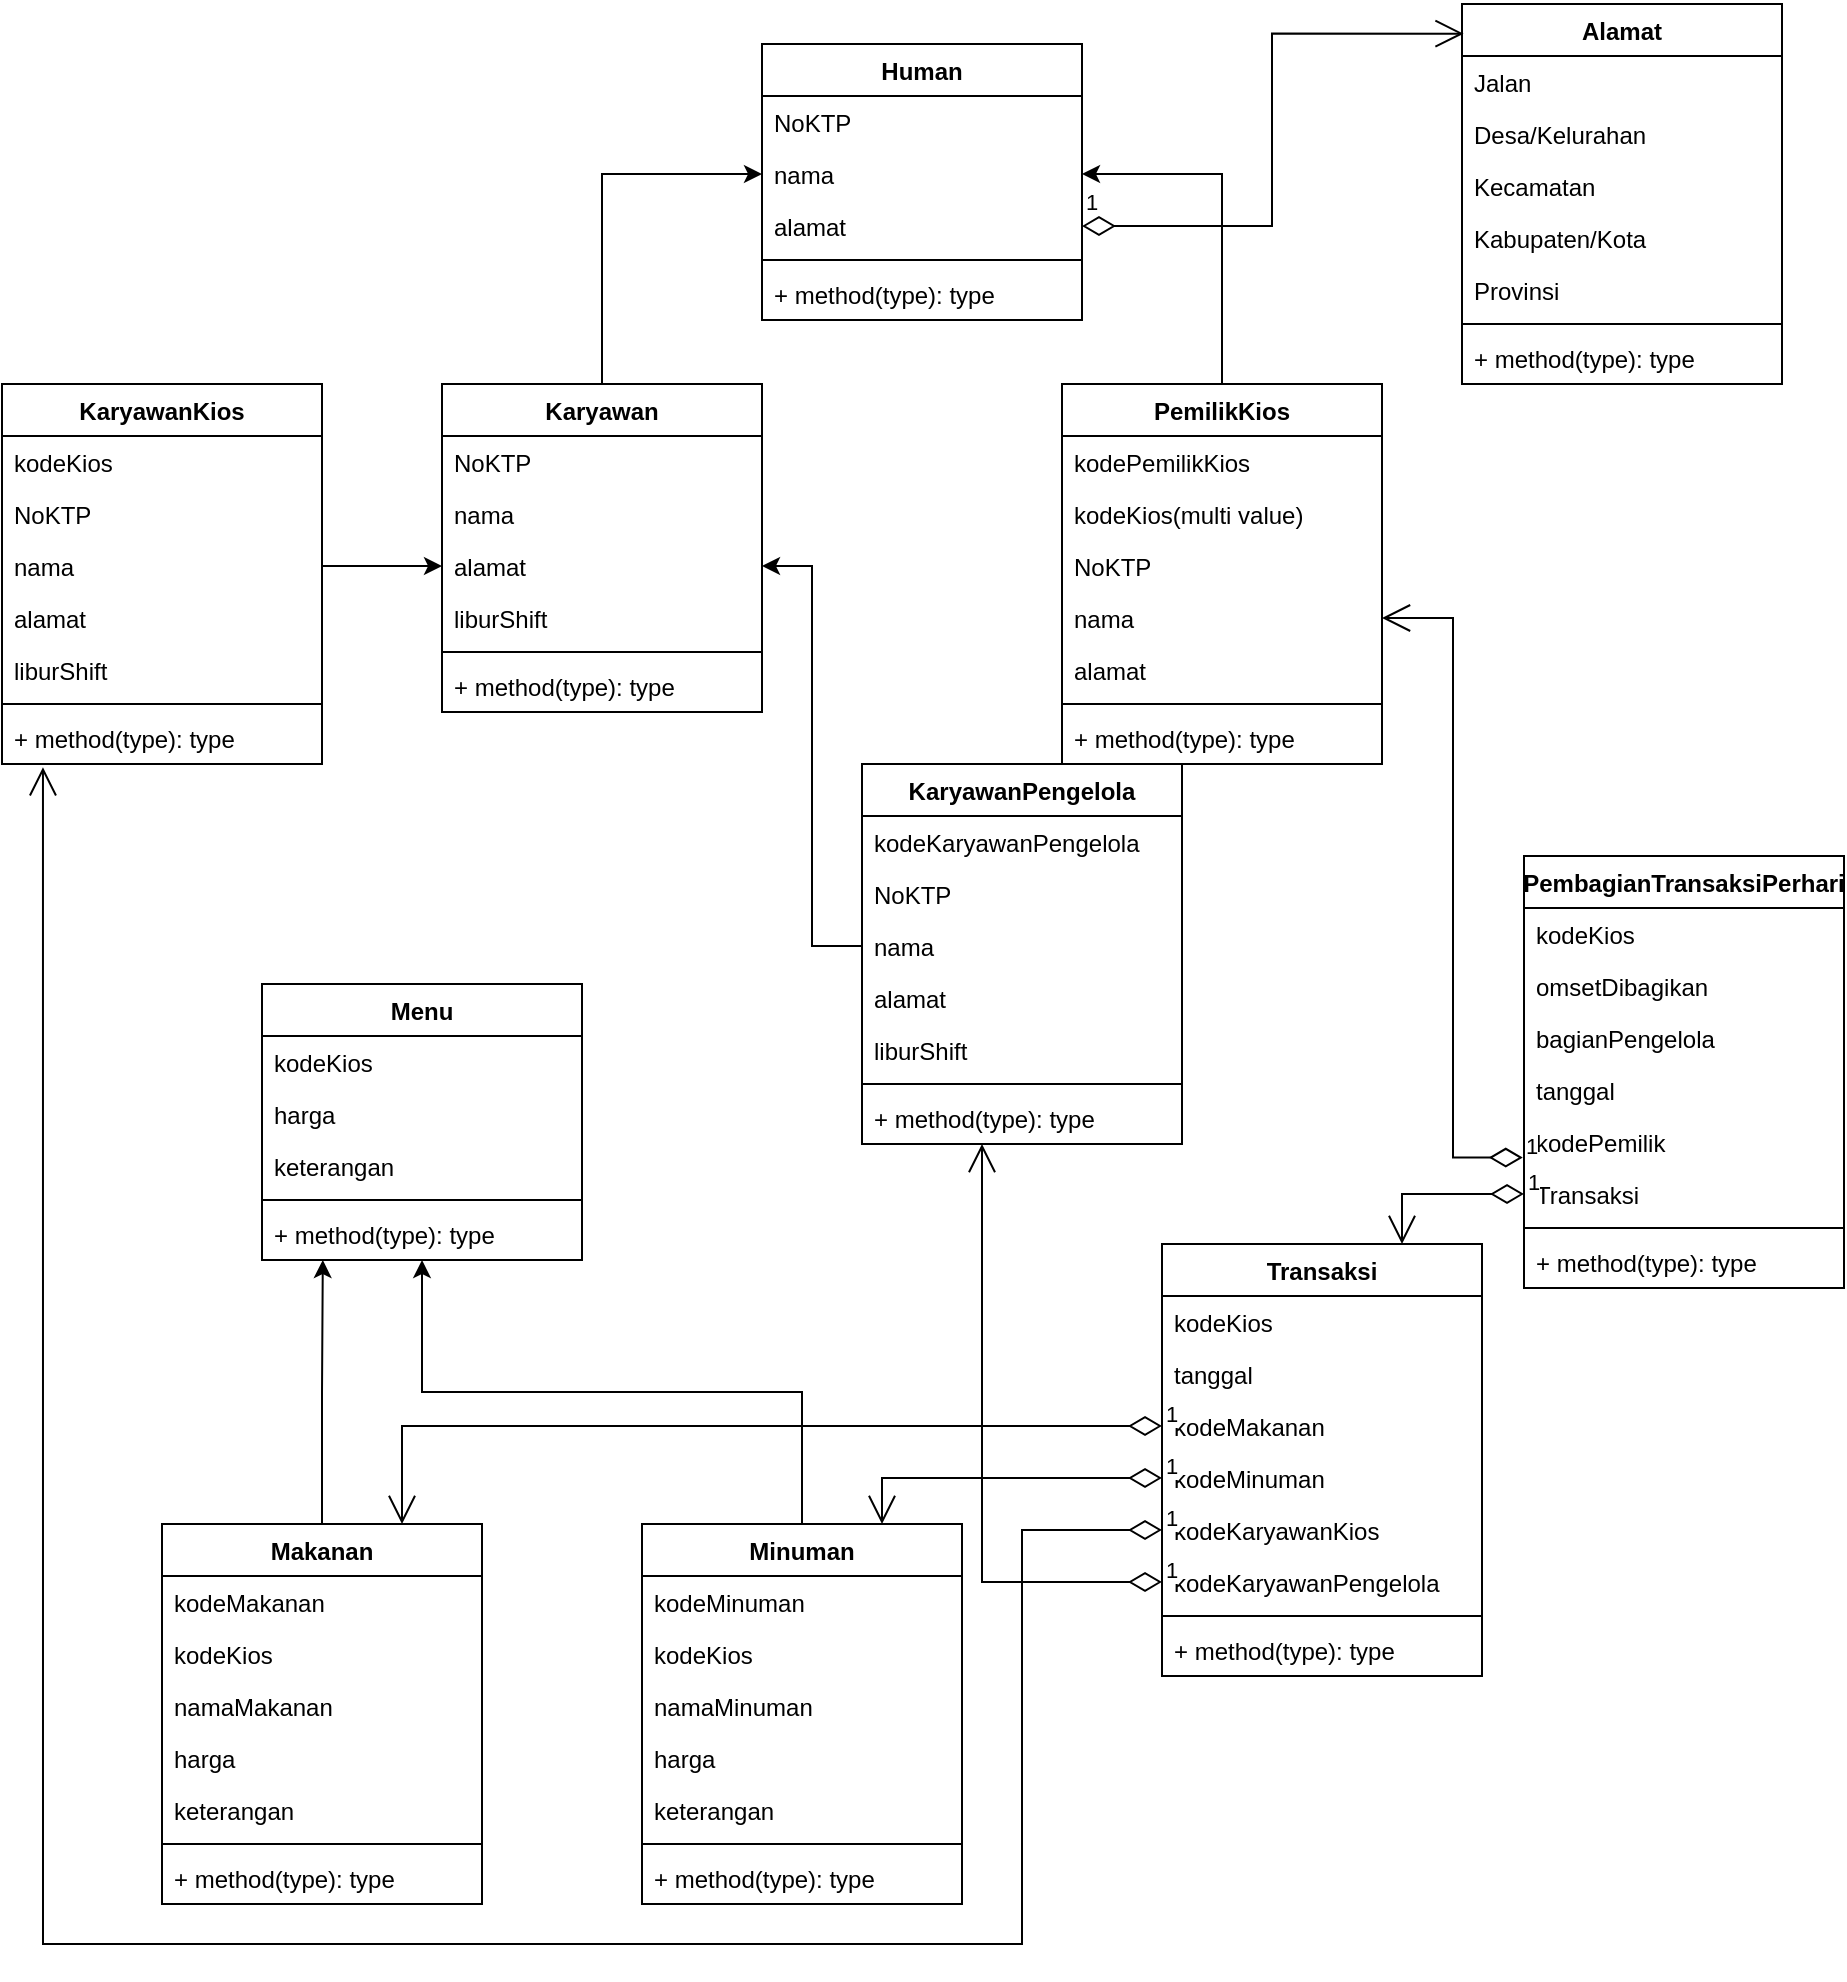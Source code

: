 <mxfile version="20.8.23" type="device"><diagram name="Halaman-1" id="6ofAH25iARzf1ctLjgQJ"><mxGraphModel dx="2150" dy="2071" grid="1" gridSize="10" guides="1" tooltips="1" connect="1" arrows="1" fold="1" page="1" pageScale="1" pageWidth="827" pageHeight="1169" math="0" shadow="0"><root><mxCell id="0"/><mxCell id="1" parent="0"/><mxCell id="AUFHGfvZQQI3tY8rXeP7-1" value="KaryawanKios" style="swimlane;fontStyle=1;align=center;verticalAlign=top;childLayout=stackLayout;horizontal=1;startSize=26;horizontalStack=0;resizeParent=1;resizeParentMax=0;resizeLast=0;collapsible=1;marginBottom=0;" vertex="1" parent="1"><mxGeometry x="320" y="-150" width="160" height="190" as="geometry"/></mxCell><mxCell id="AUFHGfvZQQI3tY8rXeP7-2" value="kodeKios" style="text;strokeColor=none;fillColor=none;align=left;verticalAlign=top;spacingLeft=4;spacingRight=4;overflow=hidden;rotatable=0;points=[[0,0.5],[1,0.5]];portConstraint=eastwest;" vertex="1" parent="AUFHGfvZQQI3tY8rXeP7-1"><mxGeometry y="26" width="160" height="26" as="geometry"/></mxCell><mxCell id="AUFHGfvZQQI3tY8rXeP7-14" value="NoKTP&#10;" style="text;strokeColor=none;fillColor=none;align=left;verticalAlign=top;spacingLeft=4;spacingRight=4;overflow=hidden;rotatable=0;points=[[0,0.5],[1,0.5]];portConstraint=eastwest;" vertex="1" parent="AUFHGfvZQQI3tY8rXeP7-1"><mxGeometry y="52" width="160" height="26" as="geometry"/></mxCell><mxCell id="AUFHGfvZQQI3tY8rXeP7-13" value="nama" style="text;strokeColor=none;fillColor=none;align=left;verticalAlign=top;spacingLeft=4;spacingRight=4;overflow=hidden;rotatable=0;points=[[0,0.5],[1,0.5]];portConstraint=eastwest;" vertex="1" parent="AUFHGfvZQQI3tY8rXeP7-1"><mxGeometry y="78" width="160" height="26" as="geometry"/></mxCell><mxCell id="AUFHGfvZQQI3tY8rXeP7-11" value="alamat" style="text;strokeColor=none;fillColor=none;align=left;verticalAlign=top;spacingLeft=4;spacingRight=4;overflow=hidden;rotatable=0;points=[[0,0.5],[1,0.5]];portConstraint=eastwest;" vertex="1" parent="AUFHGfvZQQI3tY8rXeP7-1"><mxGeometry y="104" width="160" height="26" as="geometry"/></mxCell><mxCell id="AUFHGfvZQQI3tY8rXeP7-10" value="liburShift" style="text;strokeColor=none;fillColor=none;align=left;verticalAlign=top;spacingLeft=4;spacingRight=4;overflow=hidden;rotatable=0;points=[[0,0.5],[1,0.5]];portConstraint=eastwest;" vertex="1" parent="AUFHGfvZQQI3tY8rXeP7-1"><mxGeometry y="130" width="160" height="26" as="geometry"/></mxCell><mxCell id="AUFHGfvZQQI3tY8rXeP7-3" value="" style="line;strokeWidth=1;fillColor=none;align=left;verticalAlign=middle;spacingTop=-1;spacingLeft=3;spacingRight=3;rotatable=0;labelPosition=right;points=[];portConstraint=eastwest;strokeColor=inherit;" vertex="1" parent="AUFHGfvZQQI3tY8rXeP7-1"><mxGeometry y="156" width="160" height="8" as="geometry"/></mxCell><mxCell id="AUFHGfvZQQI3tY8rXeP7-4" value="+ method(type): type" style="text;strokeColor=none;fillColor=none;align=left;verticalAlign=top;spacingLeft=4;spacingRight=4;overflow=hidden;rotatable=0;points=[[0,0.5],[1,0.5]];portConstraint=eastwest;" vertex="1" parent="AUFHGfvZQQI3tY8rXeP7-1"><mxGeometry y="164" width="160" height="26" as="geometry"/></mxCell><mxCell id="AUFHGfvZQQI3tY8rXeP7-15" value="KaryawanPengelola" style="swimlane;fontStyle=1;align=center;verticalAlign=top;childLayout=stackLayout;horizontal=1;startSize=26;horizontalStack=0;resizeParent=1;resizeParentMax=0;resizeLast=0;collapsible=1;marginBottom=0;" vertex="1" parent="1"><mxGeometry x="750" y="40" width="160" height="190" as="geometry"/></mxCell><mxCell id="AUFHGfvZQQI3tY8rXeP7-16" value="kodeKaryawanPengelola" style="text;strokeColor=none;fillColor=none;align=left;verticalAlign=top;spacingLeft=4;spacingRight=4;overflow=hidden;rotatable=0;points=[[0,0.5],[1,0.5]];portConstraint=eastwest;" vertex="1" parent="AUFHGfvZQQI3tY8rXeP7-15"><mxGeometry y="26" width="160" height="26" as="geometry"/></mxCell><mxCell id="AUFHGfvZQQI3tY8rXeP7-17" value="NoKTP&#10;" style="text;strokeColor=none;fillColor=none;align=left;verticalAlign=top;spacingLeft=4;spacingRight=4;overflow=hidden;rotatable=0;points=[[0,0.5],[1,0.5]];portConstraint=eastwest;" vertex="1" parent="AUFHGfvZQQI3tY8rXeP7-15"><mxGeometry y="52" width="160" height="26" as="geometry"/></mxCell><mxCell id="AUFHGfvZQQI3tY8rXeP7-18" value="nama" style="text;strokeColor=none;fillColor=none;align=left;verticalAlign=top;spacingLeft=4;spacingRight=4;overflow=hidden;rotatable=0;points=[[0,0.5],[1,0.5]];portConstraint=eastwest;" vertex="1" parent="AUFHGfvZQQI3tY8rXeP7-15"><mxGeometry y="78" width="160" height="26" as="geometry"/></mxCell><mxCell id="AUFHGfvZQQI3tY8rXeP7-19" value="alamat" style="text;strokeColor=none;fillColor=none;align=left;verticalAlign=top;spacingLeft=4;spacingRight=4;overflow=hidden;rotatable=0;points=[[0,0.5],[1,0.5]];portConstraint=eastwest;" vertex="1" parent="AUFHGfvZQQI3tY8rXeP7-15"><mxGeometry y="104" width="160" height="26" as="geometry"/></mxCell><mxCell id="AUFHGfvZQQI3tY8rXeP7-20" value="liburShift" style="text;strokeColor=none;fillColor=none;align=left;verticalAlign=top;spacingLeft=4;spacingRight=4;overflow=hidden;rotatable=0;points=[[0,0.5],[1,0.5]];portConstraint=eastwest;" vertex="1" parent="AUFHGfvZQQI3tY8rXeP7-15"><mxGeometry y="130" width="160" height="26" as="geometry"/></mxCell><mxCell id="AUFHGfvZQQI3tY8rXeP7-21" value="" style="line;strokeWidth=1;fillColor=none;align=left;verticalAlign=middle;spacingTop=-1;spacingLeft=3;spacingRight=3;rotatable=0;labelPosition=right;points=[];portConstraint=eastwest;strokeColor=inherit;" vertex="1" parent="AUFHGfvZQQI3tY8rXeP7-15"><mxGeometry y="156" width="160" height="8" as="geometry"/></mxCell><mxCell id="AUFHGfvZQQI3tY8rXeP7-22" value="+ method(type): type" style="text;strokeColor=none;fillColor=none;align=left;verticalAlign=top;spacingLeft=4;spacingRight=4;overflow=hidden;rotatable=0;points=[[0,0.5],[1,0.5]];portConstraint=eastwest;" vertex="1" parent="AUFHGfvZQQI3tY8rXeP7-15"><mxGeometry y="164" width="160" height="26" as="geometry"/></mxCell><mxCell id="AUFHGfvZQQI3tY8rXeP7-87" style="edgeStyle=orthogonalEdgeStyle;rounded=0;orthogonalLoop=1;jettySize=auto;html=1;exitX=0.5;exitY=0;exitDx=0;exitDy=0;entryX=1;entryY=0.5;entryDx=0;entryDy=0;" edge="1" parent="1" source="AUFHGfvZQQI3tY8rXeP7-23" target="AUFHGfvZQQI3tY8rXeP7-81"><mxGeometry relative="1" as="geometry"/></mxCell><mxCell id="AUFHGfvZQQI3tY8rXeP7-23" value="PemilikKios" style="swimlane;fontStyle=1;align=center;verticalAlign=top;childLayout=stackLayout;horizontal=1;startSize=26;horizontalStack=0;resizeParent=1;resizeParentMax=0;resizeLast=0;collapsible=1;marginBottom=0;" vertex="1" parent="1"><mxGeometry x="850" y="-150" width="160" height="190" as="geometry"/></mxCell><mxCell id="AUFHGfvZQQI3tY8rXeP7-24" value="kodePemilikKios" style="text;strokeColor=none;fillColor=none;align=left;verticalAlign=top;spacingLeft=4;spacingRight=4;overflow=hidden;rotatable=0;points=[[0,0.5],[1,0.5]];portConstraint=eastwest;" vertex="1" parent="AUFHGfvZQQI3tY8rXeP7-23"><mxGeometry y="26" width="160" height="26" as="geometry"/></mxCell><mxCell id="AUFHGfvZQQI3tY8rXeP7-28" value="kodeKios(multi value)" style="text;strokeColor=none;fillColor=none;align=left;verticalAlign=top;spacingLeft=4;spacingRight=4;overflow=hidden;rotatable=0;points=[[0,0.5],[1,0.5]];portConstraint=eastwest;" vertex="1" parent="AUFHGfvZQQI3tY8rXeP7-23"><mxGeometry y="52" width="160" height="26" as="geometry"/></mxCell><mxCell id="AUFHGfvZQQI3tY8rXeP7-25" value="NoKTP&#10;" style="text;strokeColor=none;fillColor=none;align=left;verticalAlign=top;spacingLeft=4;spacingRight=4;overflow=hidden;rotatable=0;points=[[0,0.5],[1,0.5]];portConstraint=eastwest;" vertex="1" parent="AUFHGfvZQQI3tY8rXeP7-23"><mxGeometry y="78" width="160" height="26" as="geometry"/></mxCell><mxCell id="AUFHGfvZQQI3tY8rXeP7-26" value="nama" style="text;strokeColor=none;fillColor=none;align=left;verticalAlign=top;spacingLeft=4;spacingRight=4;overflow=hidden;rotatable=0;points=[[0,0.5],[1,0.5]];portConstraint=eastwest;" vertex="1" parent="AUFHGfvZQQI3tY8rXeP7-23"><mxGeometry y="104" width="160" height="26" as="geometry"/></mxCell><mxCell id="AUFHGfvZQQI3tY8rXeP7-27" value="alamat" style="text;strokeColor=none;fillColor=none;align=left;verticalAlign=top;spacingLeft=4;spacingRight=4;overflow=hidden;rotatable=0;points=[[0,0.5],[1,0.5]];portConstraint=eastwest;" vertex="1" parent="AUFHGfvZQQI3tY8rXeP7-23"><mxGeometry y="130" width="160" height="26" as="geometry"/></mxCell><mxCell id="AUFHGfvZQQI3tY8rXeP7-29" value="" style="line;strokeWidth=1;fillColor=none;align=left;verticalAlign=middle;spacingTop=-1;spacingLeft=3;spacingRight=3;rotatable=0;labelPosition=right;points=[];portConstraint=eastwest;strokeColor=inherit;" vertex="1" parent="AUFHGfvZQQI3tY8rXeP7-23"><mxGeometry y="156" width="160" height="8" as="geometry"/></mxCell><mxCell id="AUFHGfvZQQI3tY8rXeP7-30" value="+ method(type): type" style="text;strokeColor=none;fillColor=none;align=left;verticalAlign=top;spacingLeft=4;spacingRight=4;overflow=hidden;rotatable=0;points=[[0,0.5],[1,0.5]];portConstraint=eastwest;" vertex="1" parent="AUFHGfvZQQI3tY8rXeP7-23"><mxGeometry y="164" width="160" height="26" as="geometry"/></mxCell><mxCell id="AUFHGfvZQQI3tY8rXeP7-106" style="edgeStyle=orthogonalEdgeStyle;rounded=0;orthogonalLoop=1;jettySize=auto;html=1;entryX=0.19;entryY=1;entryDx=0;entryDy=0;entryPerimeter=0;" edge="1" parent="1" source="AUFHGfvZQQI3tY8rXeP7-31" target="AUFHGfvZQQI3tY8rXeP7-105"><mxGeometry relative="1" as="geometry"/></mxCell><mxCell id="AUFHGfvZQQI3tY8rXeP7-31" value="Makanan" style="swimlane;fontStyle=1;align=center;verticalAlign=top;childLayout=stackLayout;horizontal=1;startSize=26;horizontalStack=0;resizeParent=1;resizeParentMax=0;resizeLast=0;collapsible=1;marginBottom=0;" vertex="1" parent="1"><mxGeometry x="400" y="420" width="160" height="190" as="geometry"/></mxCell><mxCell id="AUFHGfvZQQI3tY8rXeP7-32" value="kodeMakanan" style="text;strokeColor=none;fillColor=none;align=left;verticalAlign=top;spacingLeft=4;spacingRight=4;overflow=hidden;rotatable=0;points=[[0,0.5],[1,0.5]];portConstraint=eastwest;" vertex="1" parent="AUFHGfvZQQI3tY8rXeP7-31"><mxGeometry y="26" width="160" height="26" as="geometry"/></mxCell><mxCell id="AUFHGfvZQQI3tY8rXeP7-33" value="kodeKios" style="text;strokeColor=none;fillColor=none;align=left;verticalAlign=top;spacingLeft=4;spacingRight=4;overflow=hidden;rotatable=0;points=[[0,0.5],[1,0.5]];portConstraint=eastwest;" vertex="1" parent="AUFHGfvZQQI3tY8rXeP7-31"><mxGeometry y="52" width="160" height="26" as="geometry"/></mxCell><mxCell id="AUFHGfvZQQI3tY8rXeP7-34" value="namaMakanan" style="text;strokeColor=none;fillColor=none;align=left;verticalAlign=top;spacingLeft=4;spacingRight=4;overflow=hidden;rotatable=0;points=[[0,0.5],[1,0.5]];portConstraint=eastwest;" vertex="1" parent="AUFHGfvZQQI3tY8rXeP7-31"><mxGeometry y="78" width="160" height="26" as="geometry"/></mxCell><mxCell id="AUFHGfvZQQI3tY8rXeP7-35" value="harga" style="text;strokeColor=none;fillColor=none;align=left;verticalAlign=top;spacingLeft=4;spacingRight=4;overflow=hidden;rotatable=0;points=[[0,0.5],[1,0.5]];portConstraint=eastwest;" vertex="1" parent="AUFHGfvZQQI3tY8rXeP7-31"><mxGeometry y="104" width="160" height="26" as="geometry"/></mxCell><mxCell id="AUFHGfvZQQI3tY8rXeP7-36" value="keterangan" style="text;strokeColor=none;fillColor=none;align=left;verticalAlign=top;spacingLeft=4;spacingRight=4;overflow=hidden;rotatable=0;points=[[0,0.5],[1,0.5]];portConstraint=eastwest;" vertex="1" parent="AUFHGfvZQQI3tY8rXeP7-31"><mxGeometry y="130" width="160" height="26" as="geometry"/></mxCell><mxCell id="AUFHGfvZQQI3tY8rXeP7-37" value="" style="line;strokeWidth=1;fillColor=none;align=left;verticalAlign=middle;spacingTop=-1;spacingLeft=3;spacingRight=3;rotatable=0;labelPosition=right;points=[];portConstraint=eastwest;strokeColor=inherit;" vertex="1" parent="AUFHGfvZQQI3tY8rXeP7-31"><mxGeometry y="156" width="160" height="8" as="geometry"/></mxCell><mxCell id="AUFHGfvZQQI3tY8rXeP7-38" value="+ method(type): type" style="text;strokeColor=none;fillColor=none;align=left;verticalAlign=top;spacingLeft=4;spacingRight=4;overflow=hidden;rotatable=0;points=[[0,0.5],[1,0.5]];portConstraint=eastwest;" vertex="1" parent="AUFHGfvZQQI3tY8rXeP7-31"><mxGeometry y="164" width="160" height="26" as="geometry"/></mxCell><mxCell id="AUFHGfvZQQI3tY8rXeP7-107" style="edgeStyle=orthogonalEdgeStyle;rounded=0;orthogonalLoop=1;jettySize=auto;html=1;exitX=0.5;exitY=0;exitDx=0;exitDy=0;" edge="1" parent="1" source="AUFHGfvZQQI3tY8rXeP7-39" target="AUFHGfvZQQI3tY8rXeP7-98"><mxGeometry relative="1" as="geometry"/></mxCell><mxCell id="AUFHGfvZQQI3tY8rXeP7-39" value="Minuman" style="swimlane;fontStyle=1;align=center;verticalAlign=top;childLayout=stackLayout;horizontal=1;startSize=26;horizontalStack=0;resizeParent=1;resizeParentMax=0;resizeLast=0;collapsible=1;marginBottom=0;" vertex="1" parent="1"><mxGeometry x="640" y="420" width="160" height="190" as="geometry"/></mxCell><mxCell id="AUFHGfvZQQI3tY8rXeP7-40" value="kodeMinuman" style="text;strokeColor=none;fillColor=none;align=left;verticalAlign=top;spacingLeft=4;spacingRight=4;overflow=hidden;rotatable=0;points=[[0,0.5],[1,0.5]];portConstraint=eastwest;" vertex="1" parent="AUFHGfvZQQI3tY8rXeP7-39"><mxGeometry y="26" width="160" height="26" as="geometry"/></mxCell><mxCell id="AUFHGfvZQQI3tY8rXeP7-41" value="kodeKios" style="text;strokeColor=none;fillColor=none;align=left;verticalAlign=top;spacingLeft=4;spacingRight=4;overflow=hidden;rotatable=0;points=[[0,0.5],[1,0.5]];portConstraint=eastwest;" vertex="1" parent="AUFHGfvZQQI3tY8rXeP7-39"><mxGeometry y="52" width="160" height="26" as="geometry"/></mxCell><mxCell id="AUFHGfvZQQI3tY8rXeP7-42" value="namaMinuman" style="text;strokeColor=none;fillColor=none;align=left;verticalAlign=top;spacingLeft=4;spacingRight=4;overflow=hidden;rotatable=0;points=[[0,0.5],[1,0.5]];portConstraint=eastwest;" vertex="1" parent="AUFHGfvZQQI3tY8rXeP7-39"><mxGeometry y="78" width="160" height="26" as="geometry"/></mxCell><mxCell id="AUFHGfvZQQI3tY8rXeP7-43" value="harga" style="text;strokeColor=none;fillColor=none;align=left;verticalAlign=top;spacingLeft=4;spacingRight=4;overflow=hidden;rotatable=0;points=[[0,0.5],[1,0.5]];portConstraint=eastwest;" vertex="1" parent="AUFHGfvZQQI3tY8rXeP7-39"><mxGeometry y="104" width="160" height="26" as="geometry"/></mxCell><mxCell id="AUFHGfvZQQI3tY8rXeP7-44" value="keterangan" style="text;strokeColor=none;fillColor=none;align=left;verticalAlign=top;spacingLeft=4;spacingRight=4;overflow=hidden;rotatable=0;points=[[0,0.5],[1,0.5]];portConstraint=eastwest;" vertex="1" parent="AUFHGfvZQQI3tY8rXeP7-39"><mxGeometry y="130" width="160" height="26" as="geometry"/></mxCell><mxCell id="AUFHGfvZQQI3tY8rXeP7-45" value="" style="line;strokeWidth=1;fillColor=none;align=left;verticalAlign=middle;spacingTop=-1;spacingLeft=3;spacingRight=3;rotatable=0;labelPosition=right;points=[];portConstraint=eastwest;strokeColor=inherit;" vertex="1" parent="AUFHGfvZQQI3tY8rXeP7-39"><mxGeometry y="156" width="160" height="8" as="geometry"/></mxCell><mxCell id="AUFHGfvZQQI3tY8rXeP7-46" value="+ method(type): type" style="text;strokeColor=none;fillColor=none;align=left;verticalAlign=top;spacingLeft=4;spacingRight=4;overflow=hidden;rotatable=0;points=[[0,0.5],[1,0.5]];portConstraint=eastwest;" vertex="1" parent="AUFHGfvZQQI3tY8rXeP7-39"><mxGeometry y="164" width="160" height="26" as="geometry"/></mxCell><mxCell id="AUFHGfvZQQI3tY8rXeP7-47" value="Transaksi" style="swimlane;fontStyle=1;align=center;verticalAlign=top;childLayout=stackLayout;horizontal=1;startSize=26;horizontalStack=0;resizeParent=1;resizeParentMax=0;resizeLast=0;collapsible=1;marginBottom=0;" vertex="1" parent="1"><mxGeometry x="900" y="280" width="160" height="216" as="geometry"/></mxCell><mxCell id="AUFHGfvZQQI3tY8rXeP7-49" value="kodeKios" style="text;strokeColor=none;fillColor=none;align=left;verticalAlign=top;spacingLeft=4;spacingRight=4;overflow=hidden;rotatable=0;points=[[0,0.5],[1,0.5]];portConstraint=eastwest;" vertex="1" parent="AUFHGfvZQQI3tY8rXeP7-47"><mxGeometry y="26" width="160" height="26" as="geometry"/></mxCell><mxCell id="AUFHGfvZQQI3tY8rXeP7-50" value="tanggal" style="text;strokeColor=none;fillColor=none;align=left;verticalAlign=top;spacingLeft=4;spacingRight=4;overflow=hidden;rotatable=0;points=[[0,0.5],[1,0.5]];portConstraint=eastwest;" vertex="1" parent="AUFHGfvZQQI3tY8rXeP7-47"><mxGeometry y="52" width="160" height="26" as="geometry"/></mxCell><mxCell id="AUFHGfvZQQI3tY8rXeP7-51" value="kodeMakanan" style="text;strokeColor=none;fillColor=none;align=left;verticalAlign=top;spacingLeft=4;spacingRight=4;overflow=hidden;rotatable=0;points=[[0,0.5],[1,0.5]];portConstraint=eastwest;" vertex="1" parent="AUFHGfvZQQI3tY8rXeP7-47"><mxGeometry y="78" width="160" height="26" as="geometry"/></mxCell><mxCell id="AUFHGfvZQQI3tY8rXeP7-55" value="kodeMinuman" style="text;strokeColor=none;fillColor=none;align=left;verticalAlign=top;spacingLeft=4;spacingRight=4;overflow=hidden;rotatable=0;points=[[0,0.5],[1,0.5]];portConstraint=eastwest;" vertex="1" parent="AUFHGfvZQQI3tY8rXeP7-47"><mxGeometry y="104" width="160" height="26" as="geometry"/></mxCell><mxCell id="AUFHGfvZQQI3tY8rXeP7-52" value="kodeKaryawanKios" style="text;strokeColor=none;fillColor=none;align=left;verticalAlign=top;spacingLeft=4;spacingRight=4;overflow=hidden;rotatable=0;points=[[0,0.5],[1,0.5]];portConstraint=eastwest;" vertex="1" parent="AUFHGfvZQQI3tY8rXeP7-47"><mxGeometry y="130" width="160" height="26" as="geometry"/></mxCell><mxCell id="AUFHGfvZQQI3tY8rXeP7-57" value="kodeKaryawanPengelola" style="text;strokeColor=none;fillColor=none;align=left;verticalAlign=top;spacingLeft=4;spacingRight=4;overflow=hidden;rotatable=0;points=[[0,0.5],[1,0.5]];portConstraint=eastwest;" vertex="1" parent="AUFHGfvZQQI3tY8rXeP7-47"><mxGeometry y="156" width="160" height="26" as="geometry"/></mxCell><mxCell id="AUFHGfvZQQI3tY8rXeP7-53" value="" style="line;strokeWidth=1;fillColor=none;align=left;verticalAlign=middle;spacingTop=-1;spacingLeft=3;spacingRight=3;rotatable=0;labelPosition=right;points=[];portConstraint=eastwest;strokeColor=inherit;" vertex="1" parent="AUFHGfvZQQI3tY8rXeP7-47"><mxGeometry y="182" width="160" height="8" as="geometry"/></mxCell><mxCell id="AUFHGfvZQQI3tY8rXeP7-54" value="+ method(type): type" style="text;strokeColor=none;fillColor=none;align=left;verticalAlign=top;spacingLeft=4;spacingRight=4;overflow=hidden;rotatable=0;points=[[0,0.5],[1,0.5]];portConstraint=eastwest;" vertex="1" parent="AUFHGfvZQQI3tY8rXeP7-47"><mxGeometry y="190" width="160" height="26" as="geometry"/></mxCell><mxCell id="AUFHGfvZQQI3tY8rXeP7-58" value="PembagianTransaksiPerhari" style="swimlane;fontStyle=1;align=center;verticalAlign=top;childLayout=stackLayout;horizontal=1;startSize=26;horizontalStack=0;resizeParent=1;resizeParentMax=0;resizeLast=0;collapsible=1;marginBottom=0;" vertex="1" parent="1"><mxGeometry x="1081" y="86" width="160" height="216" as="geometry"/></mxCell><mxCell id="AUFHGfvZQQI3tY8rXeP7-59" value="kodeKios" style="text;strokeColor=none;fillColor=none;align=left;verticalAlign=top;spacingLeft=4;spacingRight=4;overflow=hidden;rotatable=0;points=[[0,0.5],[1,0.5]];portConstraint=eastwest;" vertex="1" parent="AUFHGfvZQQI3tY8rXeP7-58"><mxGeometry y="26" width="160" height="26" as="geometry"/></mxCell><mxCell id="AUFHGfvZQQI3tY8rXeP7-60" value="omsetDibagikan" style="text;strokeColor=none;fillColor=none;align=left;verticalAlign=top;spacingLeft=4;spacingRight=4;overflow=hidden;rotatable=0;points=[[0,0.5],[1,0.5]];portConstraint=eastwest;" vertex="1" parent="AUFHGfvZQQI3tY8rXeP7-58"><mxGeometry y="52" width="160" height="26" as="geometry"/></mxCell><mxCell id="AUFHGfvZQQI3tY8rXeP7-61" value="bagianPengelola" style="text;strokeColor=none;fillColor=none;align=left;verticalAlign=top;spacingLeft=4;spacingRight=4;overflow=hidden;rotatable=0;points=[[0,0.5],[1,0.5]];portConstraint=eastwest;" vertex="1" parent="AUFHGfvZQQI3tY8rXeP7-58"><mxGeometry y="78" width="160" height="26" as="geometry"/></mxCell><mxCell id="AUFHGfvZQQI3tY8rXeP7-62" value="tanggal" style="text;strokeColor=none;fillColor=none;align=left;verticalAlign=top;spacingLeft=4;spacingRight=4;overflow=hidden;rotatable=0;points=[[0,0.5],[1,0.5]];portConstraint=eastwest;" vertex="1" parent="AUFHGfvZQQI3tY8rXeP7-58"><mxGeometry y="104" width="160" height="26" as="geometry"/></mxCell><mxCell id="AUFHGfvZQQI3tY8rXeP7-9" value="kodePemilik" style="text;strokeColor=none;fillColor=none;align=left;verticalAlign=top;spacingLeft=4;spacingRight=4;overflow=hidden;rotatable=0;points=[[0,0.5],[1,0.5]];portConstraint=eastwest;" vertex="1" parent="AUFHGfvZQQI3tY8rXeP7-58"><mxGeometry y="130" width="160" height="26" as="geometry"/></mxCell><mxCell id="AUFHGfvZQQI3tY8rXeP7-56" value="Transaksi" style="text;strokeColor=none;fillColor=none;align=left;verticalAlign=top;spacingLeft=4;spacingRight=4;overflow=hidden;rotatable=0;points=[[0,0.5],[1,0.5]];portConstraint=eastwest;" vertex="1" parent="AUFHGfvZQQI3tY8rXeP7-58"><mxGeometry y="156" width="160" height="26" as="geometry"/></mxCell><mxCell id="AUFHGfvZQQI3tY8rXeP7-65" value="" style="line;strokeWidth=1;fillColor=none;align=left;verticalAlign=middle;spacingTop=-1;spacingLeft=3;spacingRight=3;rotatable=0;labelPosition=right;points=[];portConstraint=eastwest;strokeColor=inherit;" vertex="1" parent="AUFHGfvZQQI3tY8rXeP7-58"><mxGeometry y="182" width="160" height="8" as="geometry"/></mxCell><mxCell id="AUFHGfvZQQI3tY8rXeP7-66" value="+ method(type): type" style="text;strokeColor=none;fillColor=none;align=left;verticalAlign=top;spacingLeft=4;spacingRight=4;overflow=hidden;rotatable=0;points=[[0,0.5],[1,0.5]];portConstraint=eastwest;" vertex="1" parent="AUFHGfvZQQI3tY8rXeP7-58"><mxGeometry y="190" width="160" height="26" as="geometry"/></mxCell><mxCell id="AUFHGfvZQQI3tY8rXeP7-86" style="edgeStyle=orthogonalEdgeStyle;rounded=0;orthogonalLoop=1;jettySize=auto;html=1;exitX=0.5;exitY=0;exitDx=0;exitDy=0;entryX=0;entryY=0.5;entryDx=0;entryDy=0;" edge="1" parent="1" source="AUFHGfvZQQI3tY8rXeP7-67" target="AUFHGfvZQQI3tY8rXeP7-81"><mxGeometry relative="1" as="geometry"/></mxCell><mxCell id="AUFHGfvZQQI3tY8rXeP7-67" value="Karyawan" style="swimlane;fontStyle=1;align=center;verticalAlign=top;childLayout=stackLayout;horizontal=1;startSize=26;horizontalStack=0;resizeParent=1;resizeParentMax=0;resizeLast=0;collapsible=1;marginBottom=0;" vertex="1" parent="1"><mxGeometry x="540" y="-150" width="160" height="164" as="geometry"/></mxCell><mxCell id="AUFHGfvZQQI3tY8rXeP7-69" value="NoKTP&#10;" style="text;strokeColor=none;fillColor=none;align=left;verticalAlign=top;spacingLeft=4;spacingRight=4;overflow=hidden;rotatable=0;points=[[0,0.5],[1,0.5]];portConstraint=eastwest;" vertex="1" parent="AUFHGfvZQQI3tY8rXeP7-67"><mxGeometry y="26" width="160" height="26" as="geometry"/></mxCell><mxCell id="AUFHGfvZQQI3tY8rXeP7-70" value="nama" style="text;strokeColor=none;fillColor=none;align=left;verticalAlign=top;spacingLeft=4;spacingRight=4;overflow=hidden;rotatable=0;points=[[0,0.5],[1,0.5]];portConstraint=eastwest;" vertex="1" parent="AUFHGfvZQQI3tY8rXeP7-67"><mxGeometry y="52" width="160" height="26" as="geometry"/></mxCell><mxCell id="AUFHGfvZQQI3tY8rXeP7-71" value="alamat" style="text;strokeColor=none;fillColor=none;align=left;verticalAlign=top;spacingLeft=4;spacingRight=4;overflow=hidden;rotatable=0;points=[[0,0.5],[1,0.5]];portConstraint=eastwest;" vertex="1" parent="AUFHGfvZQQI3tY8rXeP7-67"><mxGeometry y="78" width="160" height="26" as="geometry"/></mxCell><mxCell id="AUFHGfvZQQI3tY8rXeP7-72" value="liburShift" style="text;strokeColor=none;fillColor=none;align=left;verticalAlign=top;spacingLeft=4;spacingRight=4;overflow=hidden;rotatable=0;points=[[0,0.5],[1,0.5]];portConstraint=eastwest;" vertex="1" parent="AUFHGfvZQQI3tY8rXeP7-67"><mxGeometry y="104" width="160" height="26" as="geometry"/></mxCell><mxCell id="AUFHGfvZQQI3tY8rXeP7-73" value="" style="line;strokeWidth=1;fillColor=none;align=left;verticalAlign=middle;spacingTop=-1;spacingLeft=3;spacingRight=3;rotatable=0;labelPosition=right;points=[];portConstraint=eastwest;strokeColor=inherit;" vertex="1" parent="AUFHGfvZQQI3tY8rXeP7-67"><mxGeometry y="130" width="160" height="8" as="geometry"/></mxCell><mxCell id="AUFHGfvZQQI3tY8rXeP7-74" value="+ method(type): type" style="text;strokeColor=none;fillColor=none;align=left;verticalAlign=top;spacingLeft=4;spacingRight=4;overflow=hidden;rotatable=0;points=[[0,0.5],[1,0.5]];portConstraint=eastwest;" vertex="1" parent="AUFHGfvZQQI3tY8rXeP7-67"><mxGeometry y="138" width="160" height="26" as="geometry"/></mxCell><mxCell id="AUFHGfvZQQI3tY8rXeP7-77" style="edgeStyle=orthogonalEdgeStyle;rounded=0;orthogonalLoop=1;jettySize=auto;html=1;exitX=1;exitY=0.5;exitDx=0;exitDy=0;entryX=0;entryY=0.5;entryDx=0;entryDy=0;" edge="1" parent="1" source="AUFHGfvZQQI3tY8rXeP7-13" target="AUFHGfvZQQI3tY8rXeP7-71"><mxGeometry relative="1" as="geometry"/></mxCell><mxCell id="AUFHGfvZQQI3tY8rXeP7-78" style="edgeStyle=orthogonalEdgeStyle;rounded=0;orthogonalLoop=1;jettySize=auto;html=1;exitX=0;exitY=0.5;exitDx=0;exitDy=0;entryX=1;entryY=0.5;entryDx=0;entryDy=0;" edge="1" parent="1" source="AUFHGfvZQQI3tY8rXeP7-18" target="AUFHGfvZQQI3tY8rXeP7-71"><mxGeometry relative="1" as="geometry"/></mxCell><mxCell id="AUFHGfvZQQI3tY8rXeP7-79" value="Human" style="swimlane;fontStyle=1;align=center;verticalAlign=top;childLayout=stackLayout;horizontal=1;startSize=26;horizontalStack=0;resizeParent=1;resizeParentMax=0;resizeLast=0;collapsible=1;marginBottom=0;" vertex="1" parent="1"><mxGeometry x="700" y="-320" width="160" height="138" as="geometry"/></mxCell><mxCell id="AUFHGfvZQQI3tY8rXeP7-80" value="NoKTP&#10;" style="text;strokeColor=none;fillColor=none;align=left;verticalAlign=top;spacingLeft=4;spacingRight=4;overflow=hidden;rotatable=0;points=[[0,0.5],[1,0.5]];portConstraint=eastwest;" vertex="1" parent="AUFHGfvZQQI3tY8rXeP7-79"><mxGeometry y="26" width="160" height="26" as="geometry"/></mxCell><mxCell id="AUFHGfvZQQI3tY8rXeP7-81" value="nama" style="text;strokeColor=none;fillColor=none;align=left;verticalAlign=top;spacingLeft=4;spacingRight=4;overflow=hidden;rotatable=0;points=[[0,0.5],[1,0.5]];portConstraint=eastwest;" vertex="1" parent="AUFHGfvZQQI3tY8rXeP7-79"><mxGeometry y="52" width="160" height="26" as="geometry"/></mxCell><mxCell id="AUFHGfvZQQI3tY8rXeP7-82" value="alamat" style="text;strokeColor=none;fillColor=none;align=left;verticalAlign=top;spacingLeft=4;spacingRight=4;overflow=hidden;rotatable=0;points=[[0,0.5],[1,0.5]];portConstraint=eastwest;" vertex="1" parent="AUFHGfvZQQI3tY8rXeP7-79"><mxGeometry y="78" width="160" height="26" as="geometry"/></mxCell><mxCell id="AUFHGfvZQQI3tY8rXeP7-84" value="" style="line;strokeWidth=1;fillColor=none;align=left;verticalAlign=middle;spacingTop=-1;spacingLeft=3;spacingRight=3;rotatable=0;labelPosition=right;points=[];portConstraint=eastwest;strokeColor=inherit;" vertex="1" parent="AUFHGfvZQQI3tY8rXeP7-79"><mxGeometry y="104" width="160" height="8" as="geometry"/></mxCell><mxCell id="AUFHGfvZQQI3tY8rXeP7-85" value="+ method(type): type" style="text;strokeColor=none;fillColor=none;align=left;verticalAlign=top;spacingLeft=4;spacingRight=4;overflow=hidden;rotatable=0;points=[[0,0.5],[1,0.5]];portConstraint=eastwest;" vertex="1" parent="AUFHGfvZQQI3tY8rXeP7-79"><mxGeometry y="112" width="160" height="26" as="geometry"/></mxCell><mxCell id="AUFHGfvZQQI3tY8rXeP7-88" value="Alamat" style="swimlane;fontStyle=1;align=center;verticalAlign=top;childLayout=stackLayout;horizontal=1;startSize=26;horizontalStack=0;resizeParent=1;resizeParentMax=0;resizeLast=0;collapsible=1;marginBottom=0;" vertex="1" parent="1"><mxGeometry x="1050" y="-340" width="160" height="190" as="geometry"/></mxCell><mxCell id="AUFHGfvZQQI3tY8rXeP7-89" value="Jalan" style="text;strokeColor=none;fillColor=none;align=left;verticalAlign=top;spacingLeft=4;spacingRight=4;overflow=hidden;rotatable=0;points=[[0,0.5],[1,0.5]];portConstraint=eastwest;" vertex="1" parent="AUFHGfvZQQI3tY8rXeP7-88"><mxGeometry y="26" width="160" height="26" as="geometry"/></mxCell><mxCell id="AUFHGfvZQQI3tY8rXeP7-90" value="Desa/Kelurahan" style="text;strokeColor=none;fillColor=none;align=left;verticalAlign=top;spacingLeft=4;spacingRight=4;overflow=hidden;rotatable=0;points=[[0,0.5],[1,0.5]];portConstraint=eastwest;" vertex="1" parent="AUFHGfvZQQI3tY8rXeP7-88"><mxGeometry y="52" width="160" height="26" as="geometry"/></mxCell><mxCell id="AUFHGfvZQQI3tY8rXeP7-91" value="Kecamatan" style="text;strokeColor=none;fillColor=none;align=left;verticalAlign=top;spacingLeft=4;spacingRight=4;overflow=hidden;rotatable=0;points=[[0,0.5],[1,0.5]];portConstraint=eastwest;" vertex="1" parent="AUFHGfvZQQI3tY8rXeP7-88"><mxGeometry y="78" width="160" height="26" as="geometry"/></mxCell><mxCell id="AUFHGfvZQQI3tY8rXeP7-92" value="Kabupaten/Kota" style="text;strokeColor=none;fillColor=none;align=left;verticalAlign=top;spacingLeft=4;spacingRight=4;overflow=hidden;rotatable=0;points=[[0,0.5],[1,0.5]];portConstraint=eastwest;" vertex="1" parent="AUFHGfvZQQI3tY8rXeP7-88"><mxGeometry y="104" width="160" height="26" as="geometry"/></mxCell><mxCell id="AUFHGfvZQQI3tY8rXeP7-93" value="Provinsi" style="text;strokeColor=none;fillColor=none;align=left;verticalAlign=top;spacingLeft=4;spacingRight=4;overflow=hidden;rotatable=0;points=[[0,0.5],[1,0.5]];portConstraint=eastwest;" vertex="1" parent="AUFHGfvZQQI3tY8rXeP7-88"><mxGeometry y="130" width="160" height="26" as="geometry"/></mxCell><mxCell id="AUFHGfvZQQI3tY8rXeP7-94" value="" style="line;strokeWidth=1;fillColor=none;align=left;verticalAlign=middle;spacingTop=-1;spacingLeft=3;spacingRight=3;rotatable=0;labelPosition=right;points=[];portConstraint=eastwest;strokeColor=inherit;" vertex="1" parent="AUFHGfvZQQI3tY8rXeP7-88"><mxGeometry y="156" width="160" height="8" as="geometry"/></mxCell><mxCell id="AUFHGfvZQQI3tY8rXeP7-95" value="+ method(type): type" style="text;strokeColor=none;fillColor=none;align=left;verticalAlign=top;spacingLeft=4;spacingRight=4;overflow=hidden;rotatable=0;points=[[0,0.5],[1,0.5]];portConstraint=eastwest;" vertex="1" parent="AUFHGfvZQQI3tY8rXeP7-88"><mxGeometry y="164" width="160" height="26" as="geometry"/></mxCell><mxCell id="AUFHGfvZQQI3tY8rXeP7-96" value="1" style="endArrow=open;html=1;endSize=12;startArrow=diamondThin;startSize=14;startFill=0;edgeStyle=orthogonalEdgeStyle;align=left;verticalAlign=bottom;rounded=0;exitX=1;exitY=0.5;exitDx=0;exitDy=0;entryX=0.005;entryY=0.078;entryDx=0;entryDy=0;entryPerimeter=0;" edge="1" parent="1" source="AUFHGfvZQQI3tY8rXeP7-82" target="AUFHGfvZQQI3tY8rXeP7-88"><mxGeometry x="-1" y="3" relative="1" as="geometry"><mxPoint x="610" y="-140" as="sourcePoint"/><mxPoint x="770" y="-140" as="targetPoint"/></mxGeometry></mxCell><mxCell id="AUFHGfvZQQI3tY8rXeP7-98" value="Menu" style="swimlane;fontStyle=1;align=center;verticalAlign=top;childLayout=stackLayout;horizontal=1;startSize=26;horizontalStack=0;resizeParent=1;resizeParentMax=0;resizeLast=0;collapsible=1;marginBottom=0;" vertex="1" parent="1"><mxGeometry x="450" y="150" width="160" height="138" as="geometry"/></mxCell><mxCell id="AUFHGfvZQQI3tY8rXeP7-100" value="kodeKios" style="text;strokeColor=none;fillColor=none;align=left;verticalAlign=top;spacingLeft=4;spacingRight=4;overflow=hidden;rotatable=0;points=[[0,0.5],[1,0.5]];portConstraint=eastwest;" vertex="1" parent="AUFHGfvZQQI3tY8rXeP7-98"><mxGeometry y="26" width="160" height="26" as="geometry"/></mxCell><mxCell id="AUFHGfvZQQI3tY8rXeP7-102" value="harga" style="text;strokeColor=none;fillColor=none;align=left;verticalAlign=top;spacingLeft=4;spacingRight=4;overflow=hidden;rotatable=0;points=[[0,0.5],[1,0.5]];portConstraint=eastwest;" vertex="1" parent="AUFHGfvZQQI3tY8rXeP7-98"><mxGeometry y="52" width="160" height="26" as="geometry"/></mxCell><mxCell id="AUFHGfvZQQI3tY8rXeP7-103" value="keterangan" style="text;strokeColor=none;fillColor=none;align=left;verticalAlign=top;spacingLeft=4;spacingRight=4;overflow=hidden;rotatable=0;points=[[0,0.5],[1,0.5]];portConstraint=eastwest;" vertex="1" parent="AUFHGfvZQQI3tY8rXeP7-98"><mxGeometry y="78" width="160" height="26" as="geometry"/></mxCell><mxCell id="AUFHGfvZQQI3tY8rXeP7-104" value="" style="line;strokeWidth=1;fillColor=none;align=left;verticalAlign=middle;spacingTop=-1;spacingLeft=3;spacingRight=3;rotatable=0;labelPosition=right;points=[];portConstraint=eastwest;strokeColor=inherit;" vertex="1" parent="AUFHGfvZQQI3tY8rXeP7-98"><mxGeometry y="104" width="160" height="8" as="geometry"/></mxCell><mxCell id="AUFHGfvZQQI3tY8rXeP7-105" value="+ method(type): type" style="text;strokeColor=none;fillColor=none;align=left;verticalAlign=top;spacingLeft=4;spacingRight=4;overflow=hidden;rotatable=0;points=[[0,0.5],[1,0.5]];portConstraint=eastwest;" vertex="1" parent="AUFHGfvZQQI3tY8rXeP7-98"><mxGeometry y="112" width="160" height="26" as="geometry"/></mxCell><mxCell id="AUFHGfvZQQI3tY8rXeP7-129" value="1" style="endArrow=open;html=1;endSize=12;startArrow=diamondThin;startSize=14;startFill=0;edgeStyle=orthogonalEdgeStyle;align=left;verticalAlign=bottom;rounded=0;entryX=1;entryY=0.5;entryDx=0;entryDy=0;exitX=-0.004;exitY=0.8;exitDx=0;exitDy=0;exitPerimeter=0;" edge="1" parent="1" source="AUFHGfvZQQI3tY8rXeP7-9" target="AUFHGfvZQQI3tY8rXeP7-26"><mxGeometry x="-1" y="3" relative="1" as="geometry"><mxPoint x="1030" y="150" as="sourcePoint"/><mxPoint x="770" y="70" as="targetPoint"/></mxGeometry></mxCell><mxCell id="AUFHGfvZQQI3tY8rXeP7-130" value="1" style="endArrow=open;html=1;endSize=12;startArrow=diamondThin;startSize=14;startFill=0;edgeStyle=orthogonalEdgeStyle;align=left;verticalAlign=bottom;rounded=0;exitX=0;exitY=0.5;exitDx=0;exitDy=0;entryX=0.75;entryY=0;entryDx=0;entryDy=0;" edge="1" parent="1" source="AUFHGfvZQQI3tY8rXeP7-51" target="AUFHGfvZQQI3tY8rXeP7-31"><mxGeometry x="-1" y="3" relative="1" as="geometry"><mxPoint x="600" y="330" as="sourcePoint"/><mxPoint x="760" y="330" as="targetPoint"/></mxGeometry></mxCell><mxCell id="AUFHGfvZQQI3tY8rXeP7-131" value="1" style="endArrow=open;html=1;endSize=12;startArrow=diamondThin;startSize=14;startFill=0;edgeStyle=orthogonalEdgeStyle;align=left;verticalAlign=bottom;rounded=0;exitX=0;exitY=0.5;exitDx=0;exitDy=0;entryX=0.75;entryY=0;entryDx=0;entryDy=0;" edge="1" parent="1" source="AUFHGfvZQQI3tY8rXeP7-55" target="AUFHGfvZQQI3tY8rXeP7-39"><mxGeometry x="-1" y="3" relative="1" as="geometry"><mxPoint x="600" y="330" as="sourcePoint"/><mxPoint x="760" y="330" as="targetPoint"/></mxGeometry></mxCell><mxCell id="AUFHGfvZQQI3tY8rXeP7-132" value="1" style="endArrow=open;html=1;endSize=12;startArrow=diamondThin;startSize=14;startFill=0;edgeStyle=orthogonalEdgeStyle;align=left;verticalAlign=bottom;rounded=0;entryX=0.128;entryY=1.062;entryDx=0;entryDy=0;entryPerimeter=0;" edge="1" parent="1" source="AUFHGfvZQQI3tY8rXeP7-52" target="AUFHGfvZQQI3tY8rXeP7-4"><mxGeometry x="-1" y="3" relative="1" as="geometry"><mxPoint x="600" y="330" as="sourcePoint"/><mxPoint x="760" y="330" as="targetPoint"/><Array as="points"><mxPoint x="830" y="423"/><mxPoint x="830" y="630"/><mxPoint x="341" y="630"/></Array></mxGeometry></mxCell><mxCell id="AUFHGfvZQQI3tY8rXeP7-133" value="1" style="endArrow=open;html=1;endSize=12;startArrow=diamondThin;startSize=14;startFill=0;edgeStyle=orthogonalEdgeStyle;align=left;verticalAlign=bottom;rounded=0;exitX=0;exitY=0.5;exitDx=0;exitDy=0;entryX=0.375;entryY=1;entryDx=0;entryDy=0;entryPerimeter=0;" edge="1" parent="1" source="AUFHGfvZQQI3tY8rXeP7-57" target="AUFHGfvZQQI3tY8rXeP7-22"><mxGeometry x="-1" y="3" relative="1" as="geometry"><mxPoint x="600" y="510" as="sourcePoint"/><mxPoint x="760" y="510" as="targetPoint"/></mxGeometry></mxCell><mxCell id="AUFHGfvZQQI3tY8rXeP7-134" value="1" style="endArrow=open;html=1;endSize=12;startArrow=diamondThin;startSize=14;startFill=0;edgeStyle=orthogonalEdgeStyle;align=left;verticalAlign=bottom;rounded=0;exitX=0;exitY=0.5;exitDx=0;exitDy=0;entryX=0.75;entryY=0;entryDx=0;entryDy=0;" edge="1" parent="1" source="AUFHGfvZQQI3tY8rXeP7-56" target="AUFHGfvZQQI3tY8rXeP7-47"><mxGeometry x="-1" y="3" relative="1" as="geometry"><mxPoint x="610" y="380" as="sourcePoint"/><mxPoint x="770" y="380" as="targetPoint"/></mxGeometry></mxCell></root></mxGraphModel></diagram></mxfile>